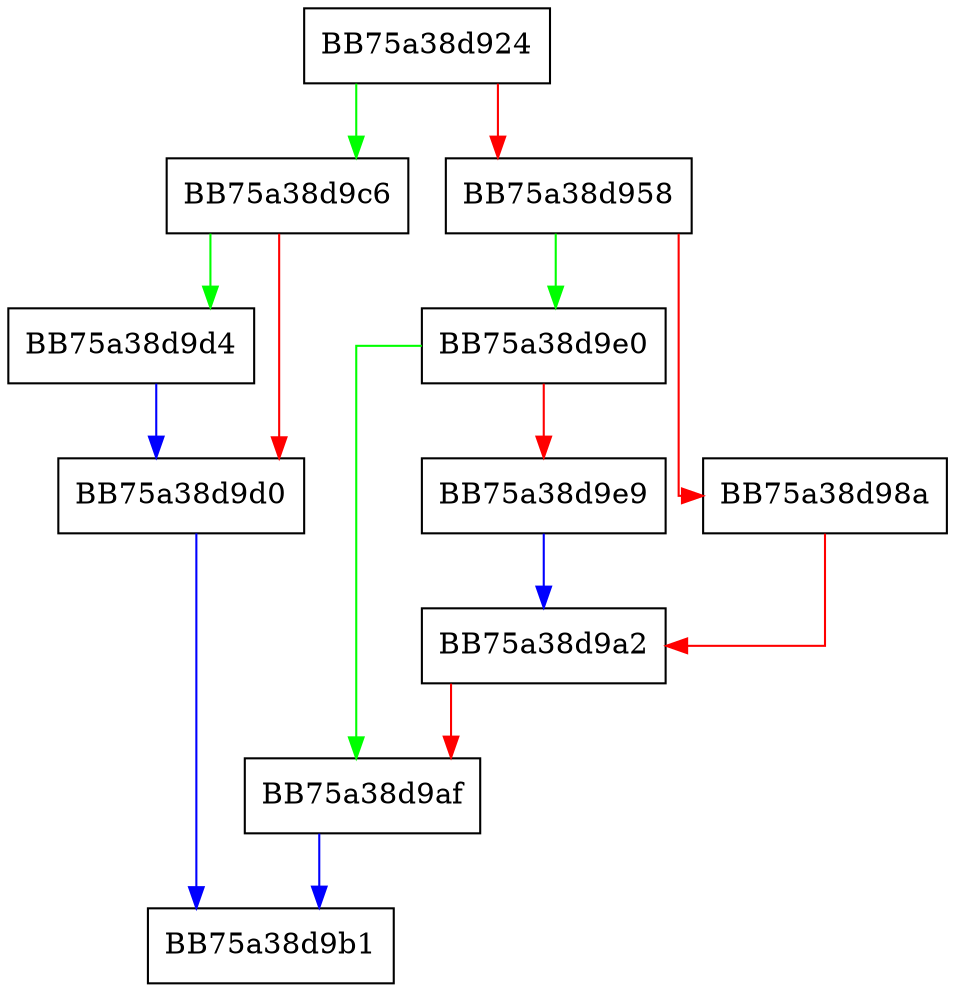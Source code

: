 digraph UtilGetFileNameFromFileHandle {
  node [shape="box"];
  graph [splines=ortho];
  BB75a38d924 -> BB75a38d9c6 [color="green"];
  BB75a38d924 -> BB75a38d958 [color="red"];
  BB75a38d958 -> BB75a38d9e0 [color="green"];
  BB75a38d958 -> BB75a38d98a [color="red"];
  BB75a38d98a -> BB75a38d9a2 [color="red"];
  BB75a38d9a2 -> BB75a38d9af [color="red"];
  BB75a38d9af -> BB75a38d9b1 [color="blue"];
  BB75a38d9c6 -> BB75a38d9d4 [color="green"];
  BB75a38d9c6 -> BB75a38d9d0 [color="red"];
  BB75a38d9d0 -> BB75a38d9b1 [color="blue"];
  BB75a38d9d4 -> BB75a38d9d0 [color="blue"];
  BB75a38d9e0 -> BB75a38d9af [color="green"];
  BB75a38d9e0 -> BB75a38d9e9 [color="red"];
  BB75a38d9e9 -> BB75a38d9a2 [color="blue"];
}
